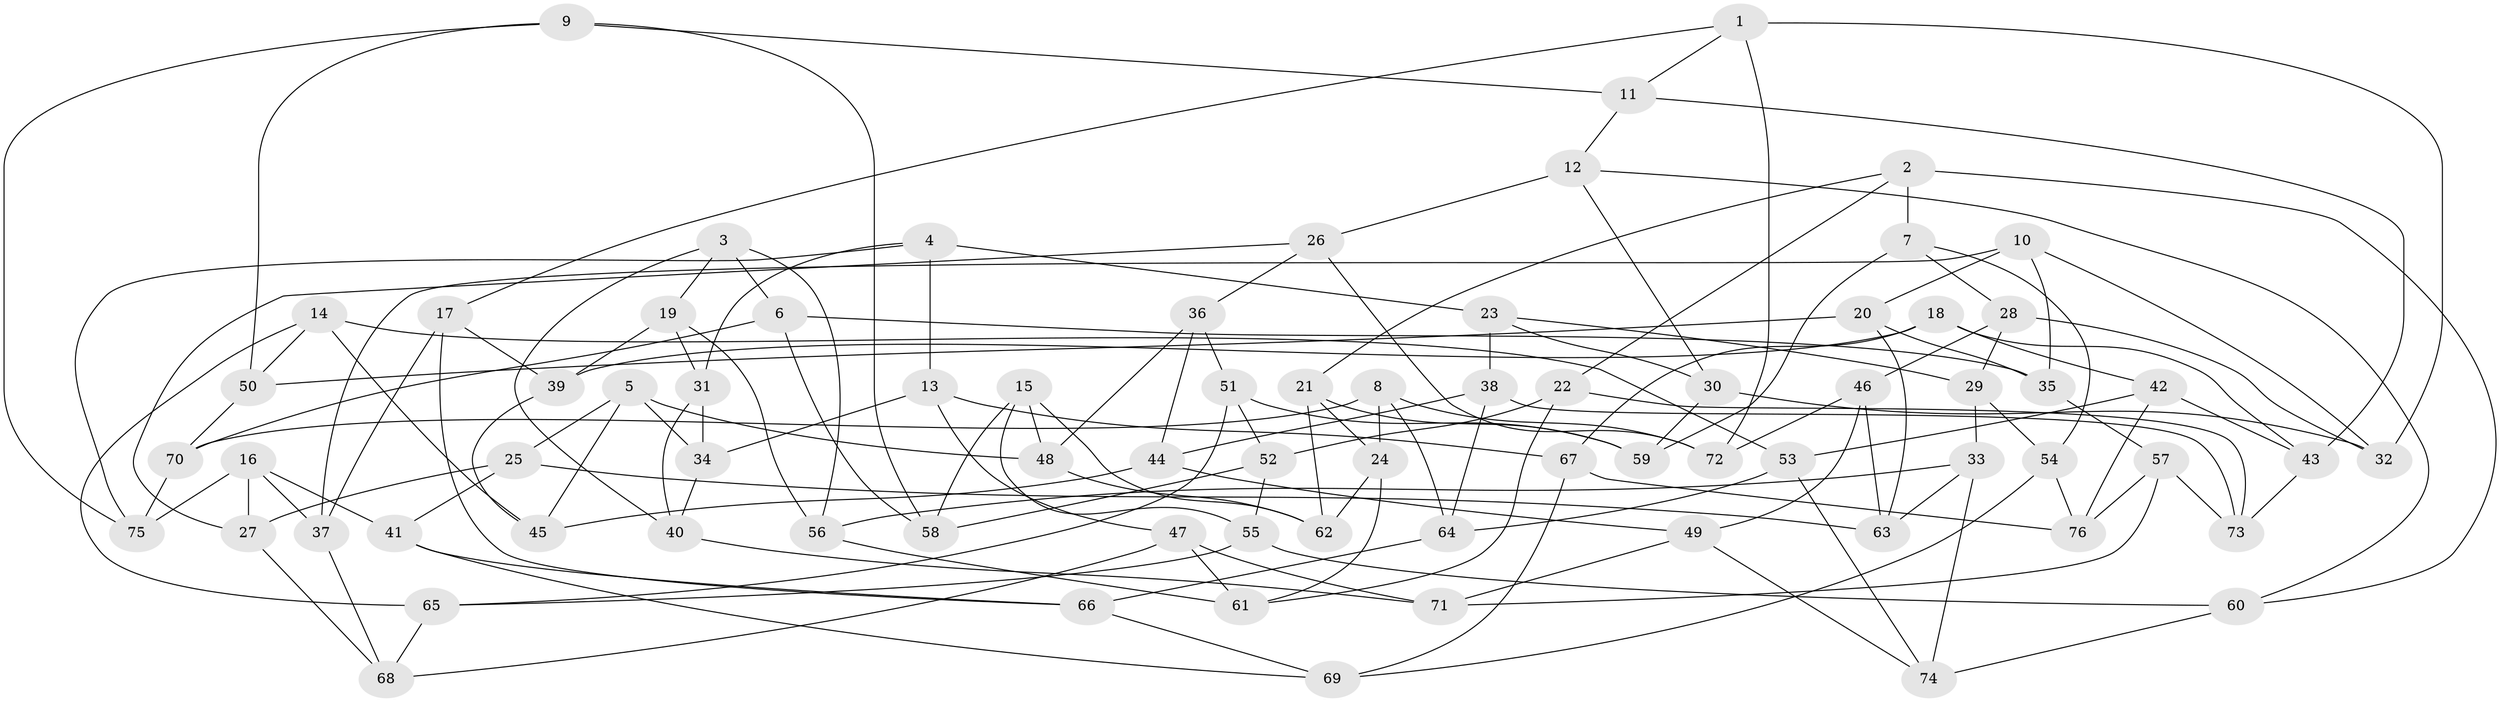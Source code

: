 // coarse degree distribution, {9: 0.045454545454545456, 10: 0.22727272727272727, 11: 0.13636363636363635, 15: 0.045454545454545456, 6: 0.045454545454545456, 5: 0.045454545454545456, 7: 0.09090909090909091, 8: 0.045454545454545456, 4: 0.22727272727272727, 3: 0.09090909090909091}
// Generated by graph-tools (version 1.1) at 2025/20/03/04/25 18:20:37]
// undirected, 76 vertices, 152 edges
graph export_dot {
graph [start="1"]
  node [color=gray90,style=filled];
  1;
  2;
  3;
  4;
  5;
  6;
  7;
  8;
  9;
  10;
  11;
  12;
  13;
  14;
  15;
  16;
  17;
  18;
  19;
  20;
  21;
  22;
  23;
  24;
  25;
  26;
  27;
  28;
  29;
  30;
  31;
  32;
  33;
  34;
  35;
  36;
  37;
  38;
  39;
  40;
  41;
  42;
  43;
  44;
  45;
  46;
  47;
  48;
  49;
  50;
  51;
  52;
  53;
  54;
  55;
  56;
  57;
  58;
  59;
  60;
  61;
  62;
  63;
  64;
  65;
  66;
  67;
  68;
  69;
  70;
  71;
  72;
  73;
  74;
  75;
  76;
  1 -- 17;
  1 -- 11;
  1 -- 72;
  1 -- 32;
  2 -- 22;
  2 -- 21;
  2 -- 7;
  2 -- 60;
  3 -- 56;
  3 -- 40;
  3 -- 19;
  3 -- 6;
  4 -- 75;
  4 -- 31;
  4 -- 13;
  4 -- 23;
  5 -- 34;
  5 -- 48;
  5 -- 25;
  5 -- 45;
  6 -- 35;
  6 -- 70;
  6 -- 58;
  7 -- 28;
  7 -- 54;
  7 -- 59;
  8 -- 64;
  8 -- 70;
  8 -- 72;
  8 -- 24;
  9 -- 50;
  9 -- 58;
  9 -- 11;
  9 -- 75;
  10 -- 35;
  10 -- 32;
  10 -- 20;
  10 -- 37;
  11 -- 12;
  11 -- 43;
  12 -- 30;
  12 -- 60;
  12 -- 26;
  13 -- 67;
  13 -- 47;
  13 -- 34;
  14 -- 45;
  14 -- 53;
  14 -- 65;
  14 -- 50;
  15 -- 62;
  15 -- 58;
  15 -- 55;
  15 -- 48;
  16 -- 27;
  16 -- 41;
  16 -- 75;
  16 -- 37;
  17 -- 66;
  17 -- 39;
  17 -- 37;
  18 -- 42;
  18 -- 39;
  18 -- 43;
  18 -- 67;
  19 -- 39;
  19 -- 56;
  19 -- 31;
  20 -- 35;
  20 -- 50;
  20 -- 63;
  21 -- 59;
  21 -- 62;
  21 -- 24;
  22 -- 73;
  22 -- 52;
  22 -- 61;
  23 -- 30;
  23 -- 29;
  23 -- 38;
  24 -- 62;
  24 -- 61;
  25 -- 27;
  25 -- 63;
  25 -- 41;
  26 -- 36;
  26 -- 72;
  26 -- 27;
  27 -- 68;
  28 -- 32;
  28 -- 46;
  28 -- 29;
  29 -- 54;
  29 -- 33;
  30 -- 59;
  30 -- 32;
  31 -- 40;
  31 -- 34;
  33 -- 56;
  33 -- 63;
  33 -- 74;
  34 -- 40;
  35 -- 57;
  36 -- 44;
  36 -- 48;
  36 -- 51;
  37 -- 68;
  38 -- 44;
  38 -- 64;
  38 -- 73;
  39 -- 45;
  40 -- 71;
  41 -- 66;
  41 -- 69;
  42 -- 43;
  42 -- 76;
  42 -- 53;
  43 -- 73;
  44 -- 49;
  44 -- 45;
  46 -- 72;
  46 -- 63;
  46 -- 49;
  47 -- 71;
  47 -- 61;
  47 -- 68;
  48 -- 62;
  49 -- 71;
  49 -- 74;
  50 -- 70;
  51 -- 59;
  51 -- 65;
  51 -- 52;
  52 -- 55;
  52 -- 58;
  53 -- 74;
  53 -- 64;
  54 -- 76;
  54 -- 69;
  55 -- 60;
  55 -- 65;
  56 -- 61;
  57 -- 73;
  57 -- 71;
  57 -- 76;
  60 -- 74;
  64 -- 66;
  65 -- 68;
  66 -- 69;
  67 -- 69;
  67 -- 76;
  70 -- 75;
}
